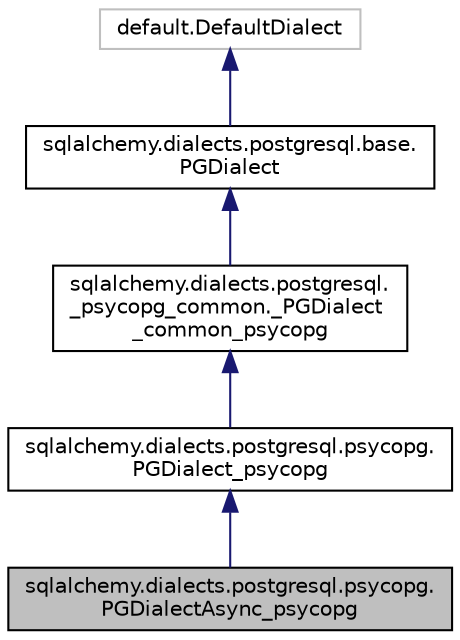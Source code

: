 digraph "sqlalchemy.dialects.postgresql.psycopg.PGDialectAsync_psycopg"
{
 // LATEX_PDF_SIZE
  edge [fontname="Helvetica",fontsize="10",labelfontname="Helvetica",labelfontsize="10"];
  node [fontname="Helvetica",fontsize="10",shape=record];
  Node1 [label="sqlalchemy.dialects.postgresql.psycopg.\lPGDialectAsync_psycopg",height=0.2,width=0.4,color="black", fillcolor="grey75", style="filled", fontcolor="black",tooltip=" "];
  Node2 -> Node1 [dir="back",color="midnightblue",fontsize="10",style="solid",fontname="Helvetica"];
  Node2 [label="sqlalchemy.dialects.postgresql.psycopg.\lPGDialect_psycopg",height=0.2,width=0.4,color="black", fillcolor="white", style="filled",URL="$classsqlalchemy_1_1dialects_1_1postgresql_1_1psycopg_1_1PGDialect__psycopg.html",tooltip=" "];
  Node3 -> Node2 [dir="back",color="midnightblue",fontsize="10",style="solid",fontname="Helvetica"];
  Node3 [label="sqlalchemy.dialects.postgresql.\l_psycopg_common._PGDialect\l_common_psycopg",height=0.2,width=0.4,color="black", fillcolor="white", style="filled",URL="$classsqlalchemy_1_1dialects_1_1postgresql_1_1__psycopg__common_1_1__PGDialect__common__psycopg.html",tooltip=" "];
  Node4 -> Node3 [dir="back",color="midnightblue",fontsize="10",style="solid",fontname="Helvetica"];
  Node4 [label="sqlalchemy.dialects.postgresql.base.\lPGDialect",height=0.2,width=0.4,color="black", fillcolor="white", style="filled",URL="$classsqlalchemy_1_1dialects_1_1postgresql_1_1base_1_1PGDialect.html",tooltip=" "];
  Node5 -> Node4 [dir="back",color="midnightblue",fontsize="10",style="solid",fontname="Helvetica"];
  Node5 [label="default.DefaultDialect",height=0.2,width=0.4,color="grey75", fillcolor="white", style="filled",tooltip=" "];
}
